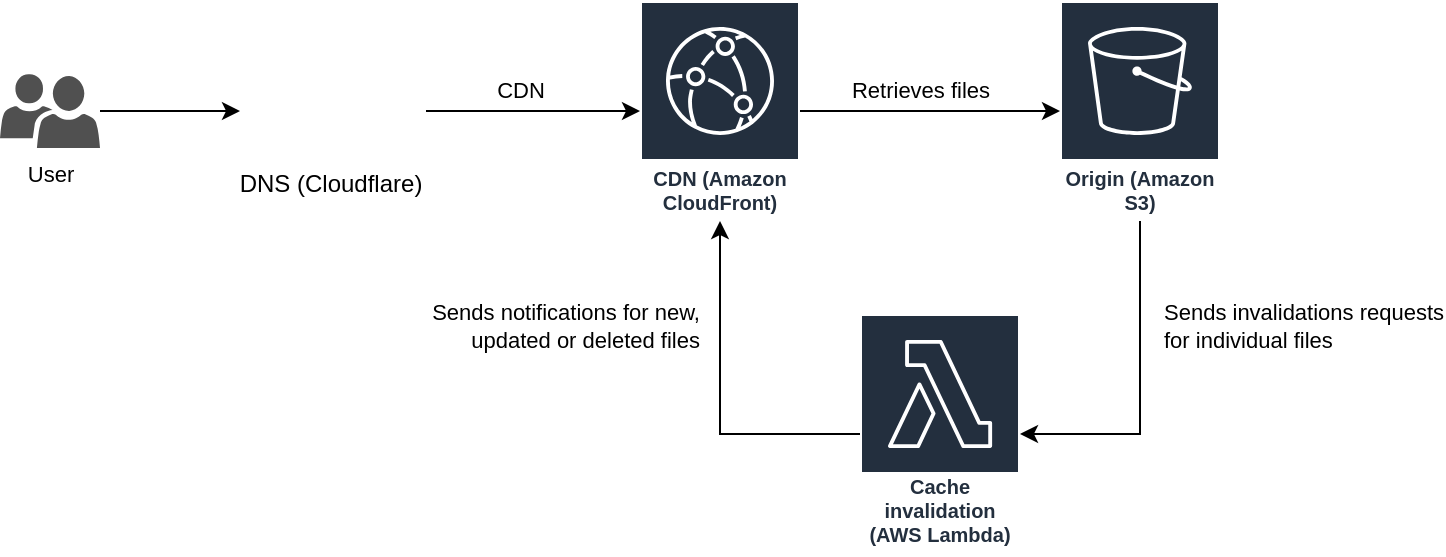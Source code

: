 <mxfile version="13.10.3" type="device"><diagram id="u3-pc7vIsrjay6RY8a4h" name="Page-1"><mxGraphModel dx="2062" dy="1160" grid="1" gridSize="10" guides="1" tooltips="1" connect="1" arrows="1" fold="1" page="1" pageScale="1" pageWidth="827" pageHeight="1169" math="0" shadow="0"><root><mxCell id="0"/><mxCell id="1" parent="0"/><mxCell id="mwXnGYYWOLczMfln_v4q-9" style="edgeStyle=orthogonalEdgeStyle;rounded=0;orthogonalLoop=1;jettySize=auto;html=1;" edge="1" parent="1" source="mwXnGYYWOLczMfln_v4q-2" target="mwXnGYYWOLczMfln_v4q-3"><mxGeometry relative="1" as="geometry"/></mxCell><mxCell id="mwXnGYYWOLczMfln_v4q-18" value="Retrieves files" style="edgeLabel;html=1;align=center;verticalAlign=middle;resizable=0;points=[];fontSize=11;" vertex="1" connectable="0" parent="mwXnGYYWOLczMfln_v4q-9"><mxGeometry x="-0.2" y="-1" relative="1" as="geometry"><mxPoint x="8" y="-11.5" as="offset"/></mxGeometry></mxCell><mxCell id="mwXnGYYWOLczMfln_v4q-2" value="CDN (Amazon CloudFront)" style="outlineConnect=0;fontColor=#232F3E;gradientColor=none;strokeColor=#ffffff;fillColor=#232F3E;dashed=0;verticalLabelPosition=middle;verticalAlign=bottom;align=center;html=1;whiteSpace=wrap;fontSize=10;fontStyle=1;spacing=3;shape=mxgraph.aws4.productIcon;prIcon=mxgraph.aws4.cloudfront;" vertex="1" parent="1"><mxGeometry x="350" y="73.5" width="80" height="110" as="geometry"/></mxCell><mxCell id="mwXnGYYWOLczMfln_v4q-10" style="edgeStyle=orthogonalEdgeStyle;rounded=0;orthogonalLoop=1;jettySize=auto;html=1;" edge="1" parent="1" source="mwXnGYYWOLczMfln_v4q-3" target="mwXnGYYWOLczMfln_v4q-5"><mxGeometry relative="1" as="geometry"><Array as="points"><mxPoint x="600" y="290"/></Array></mxGeometry></mxCell><mxCell id="mwXnGYYWOLczMfln_v4q-3" value="Origin (Amazon S3)" style="outlineConnect=0;fontColor=#232F3E;gradientColor=none;strokeColor=#ffffff;fillColor=#232F3E;dashed=0;verticalLabelPosition=middle;verticalAlign=bottom;align=center;html=1;whiteSpace=wrap;fontSize=10;fontStyle=1;spacing=3;shape=mxgraph.aws4.productIcon;prIcon=mxgraph.aws4.s3;" vertex="1" parent="1"><mxGeometry x="560" y="73.5" width="80" height="110" as="geometry"/></mxCell><mxCell id="mwXnGYYWOLczMfln_v4q-11" style="edgeStyle=orthogonalEdgeStyle;rounded=0;orthogonalLoop=1;jettySize=auto;html=1;" edge="1" parent="1" source="mwXnGYYWOLczMfln_v4q-5" target="mwXnGYYWOLczMfln_v4q-2"><mxGeometry relative="1" as="geometry"/></mxCell><mxCell id="mwXnGYYWOLczMfln_v4q-5" value="Cache invalidation (AWS Lambda)" style="outlineConnect=0;fontColor=#232F3E;gradientColor=none;strokeColor=#ffffff;fillColor=#232F3E;dashed=0;verticalLabelPosition=middle;verticalAlign=bottom;align=center;html=1;whiteSpace=wrap;fontSize=10;fontStyle=1;spacing=3;shape=mxgraph.aws4.productIcon;prIcon=mxgraph.aws4.lambda;" vertex="1" parent="1"><mxGeometry x="460" y="230" width="80" height="120" as="geometry"/></mxCell><mxCell id="mwXnGYYWOLczMfln_v4q-7" value="" style="group" vertex="1" connectable="0" parent="1"><mxGeometry x="150" y="82" width="100" height="93" as="geometry"/></mxCell><mxCell id="mwXnGYYWOLczMfln_v4q-4" value="" style="shape=image;html=1;verticalAlign=top;verticalLabelPosition=bottom;labelBackgroundColor=#ffffff;imageAspect=0;aspect=fixed;image=https://cdn4.iconfinder.com/data/icons/logos-brands-5/24/cloudflare-128.png" vertex="1" parent="mwXnGYYWOLczMfln_v4q-7"><mxGeometry width="93" height="93" as="geometry"/></mxCell><mxCell id="mwXnGYYWOLczMfln_v4q-6" value="DNS (Cloudflare)" style="text;html=1;align=center;verticalAlign=middle;resizable=0;points=[];autosize=1;" vertex="1" parent="mwXnGYYWOLczMfln_v4q-7"><mxGeometry x="-10.003" y="73.003" width="110" height="20" as="geometry"/></mxCell><mxCell id="mwXnGYYWOLczMfln_v4q-8" style="edgeStyle=orthogonalEdgeStyle;rounded=0;orthogonalLoop=1;jettySize=auto;html=1;" edge="1" parent="1" source="mwXnGYYWOLczMfln_v4q-4" target="mwXnGYYWOLczMfln_v4q-2"><mxGeometry relative="1" as="geometry"/></mxCell><mxCell id="mwXnGYYWOLczMfln_v4q-13" value="Sends invalidations requests&lt;br style=&quot;font-size: 11px;&quot;&gt;for individual files" style="edgeLabel;html=1;align=left;verticalAlign=middle;resizable=0;points=[];fontSize=11;" vertex="1" connectable="0" parent="1"><mxGeometry x="610" y="240.004" as="geometry"><mxPoint y="-4" as="offset"/></mxGeometry></mxCell><mxCell id="mwXnGYYWOLczMfln_v4q-14" value="Sends notifications for new,&lt;br style=&quot;font-size: 11px;&quot;&gt;updated or deleted files" style="edgeLabel;html=1;align=right;verticalAlign=middle;resizable=0;points=[];fontSize=11;" vertex="1" connectable="0" parent="1"><mxGeometry x="380" y="240.004" as="geometry"><mxPoint y="-4" as="offset"/></mxGeometry></mxCell><mxCell id="mwXnGYYWOLczMfln_v4q-17" style="edgeStyle=orthogonalEdgeStyle;rounded=0;orthogonalLoop=1;jettySize=auto;html=1;entryX=0;entryY=0.5;entryDx=0;entryDy=0;fontSize=9;" edge="1" parent="1" source="mwXnGYYWOLczMfln_v4q-16" target="mwXnGYYWOLczMfln_v4q-4"><mxGeometry relative="1" as="geometry"/></mxCell><mxCell id="mwXnGYYWOLczMfln_v4q-16" value="&lt;font style=&quot;font-size: 11px&quot;&gt;User&lt;/font&gt;" style="pointerEvents=1;shadow=0;dashed=0;html=1;strokeColor=none;labelPosition=center;verticalLabelPosition=bottom;verticalAlign=top;align=center;fillColor=#505050;shape=mxgraph.mscae.intune.user_group;fontSize=9;" vertex="1" parent="1"><mxGeometry x="30" y="110" width="50" height="37" as="geometry"/></mxCell><mxCell id="mwXnGYYWOLczMfln_v4q-19" value="CDN" style="edgeLabel;html=1;align=center;verticalAlign=middle;resizable=0;points=[];fontSize=11;" vertex="1" connectable="0" parent="1"><mxGeometry x="290" y="118" as="geometry"/></mxCell></root></mxGraphModel></diagram></mxfile>
